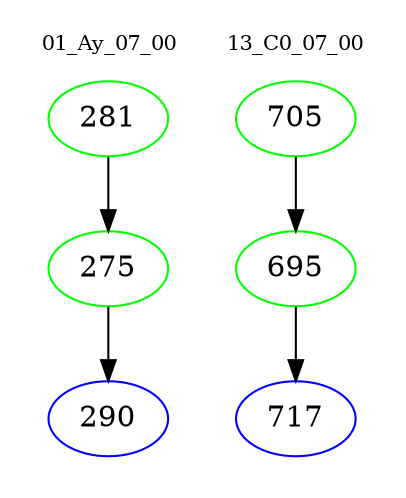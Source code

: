 digraph{
subgraph cluster_0 {
color = white
label = "01_Ay_07_00";
fontsize=10;
T0_281 [label="281", color="green"]
T0_281 -> T0_275 [color="black"]
T0_275 [label="275", color="green"]
T0_275 -> T0_290 [color="black"]
T0_290 [label="290", color="blue"]
}
subgraph cluster_1 {
color = white
label = "13_C0_07_00";
fontsize=10;
T1_705 [label="705", color="green"]
T1_705 -> T1_695 [color="black"]
T1_695 [label="695", color="green"]
T1_695 -> T1_717 [color="black"]
T1_717 [label="717", color="blue"]
}
}
